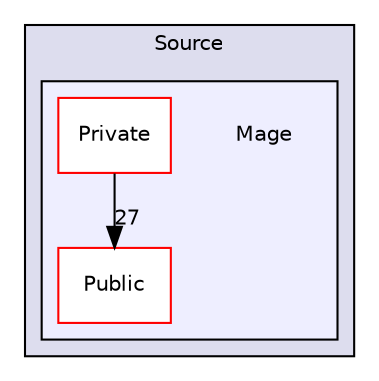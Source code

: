 digraph "D:/proyectos/UnrealEngine/Unreal Projects/Mage/Source/Mage" {
  compound=true
  node [ fontsize="10", fontname="Helvetica"];
  edge [ labelfontsize="10", labelfontname="Helvetica"];
  subgraph clusterdir_153478afccccf8d897358d540bffc233 {
    graph [ bgcolor="#ddddee", pencolor="black", label="Source" fontname="Helvetica", fontsize="10", URL="dir_153478afccccf8d897358d540bffc233.html"]
  subgraph clusterdir_b9b067d6d9c392be61d86fb541394fd1 {
    graph [ bgcolor="#eeeeff", pencolor="black", label="" URL="dir_b9b067d6d9c392be61d86fb541394fd1.html"];
    dir_b9b067d6d9c392be61d86fb541394fd1 [shape=plaintext label="Mage"];
    dir_3f1cc2ebc32195d9885eb7d682b8d9cd [shape=box label="Private" color="red" fillcolor="white" style="filled" URL="dir_3f1cc2ebc32195d9885eb7d682b8d9cd.html"];
    dir_baf05cd087e1fb98dbcab470cee9273d [shape=box label="Public" color="red" fillcolor="white" style="filled" URL="dir_baf05cd087e1fb98dbcab470cee9273d.html"];
  }
  }
  dir_3f1cc2ebc32195d9885eb7d682b8d9cd->dir_baf05cd087e1fb98dbcab470cee9273d [headlabel="27", labeldistance=1.5 headhref="dir_000007_000013.html"];
}
